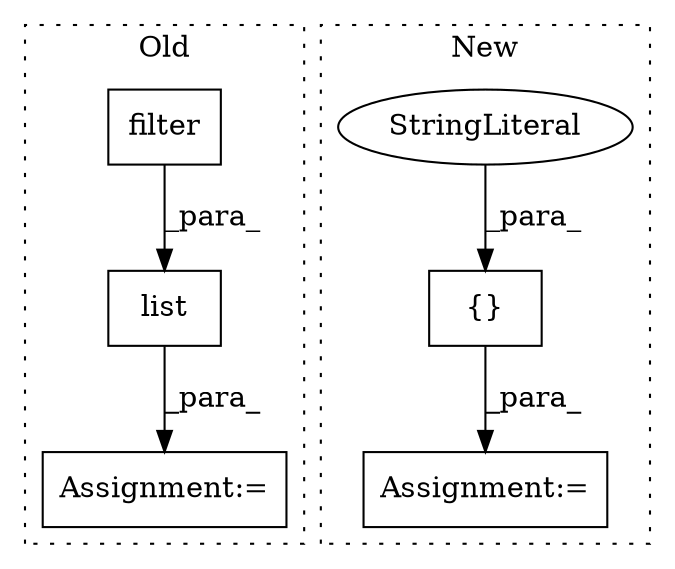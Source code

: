 digraph G {
subgraph cluster0 {
1 [label="filter" a="32" s="1406,1455" l="7,1" shape="box"];
4 [label="Assignment:=" a="7" s="1400" l="1" shape="box"];
5 [label="list" a="32" s="1401,1456" l="5,1" shape="box"];
label = "Old";
style="dotted";
}
subgraph cluster1 {
2 [label="{}" a="4" s="887,905" l="1,1" shape="box"];
3 [label="Assignment:=" a="7" s="1004" l="1" shape="box"];
6 [label="StringLiteral" a="45" s="888" l="5" shape="ellipse"];
label = "New";
style="dotted";
}
1 -> 5 [label="_para_"];
2 -> 3 [label="_para_"];
5 -> 4 [label="_para_"];
6 -> 2 [label="_para_"];
}